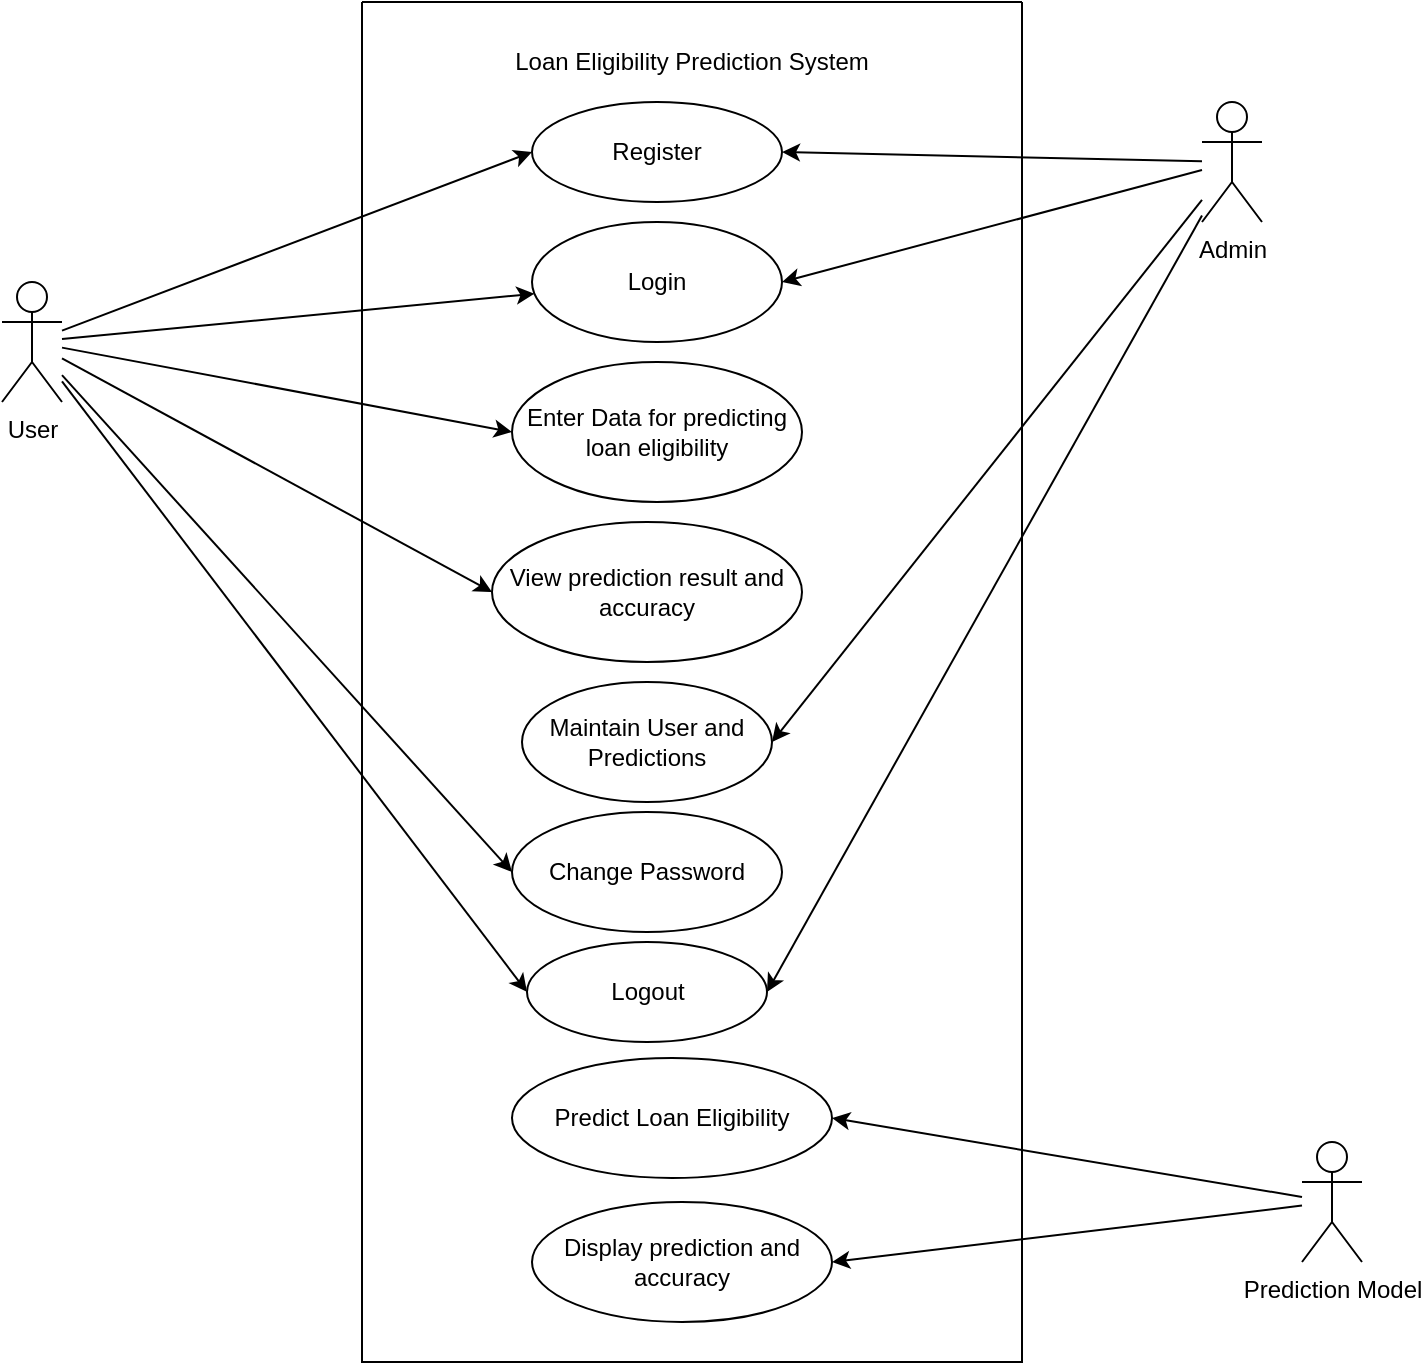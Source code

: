 <mxfile version="24.7.5">
  <diagram name="Page-1" id="XfetVljxtjY0_v0PqJzd">
    <mxGraphModel dx="880" dy="524" grid="1" gridSize="10" guides="1" tooltips="1" connect="1" arrows="1" fold="1" page="1" pageScale="1" pageWidth="850" pageHeight="1100" math="0" shadow="0">
      <root>
        <mxCell id="0" />
        <mxCell id="1" parent="0" />
        <mxCell id="xs-mdbl8pimjHp9uJj3--8" style="rounded=0;orthogonalLoop=1;jettySize=auto;html=1;entryX=0;entryY=0.5;entryDx=0;entryDy=0;" parent="1" source="xs-mdbl8pimjHp9uJj3--1" target="xs-mdbl8pimjHp9uJj3--6" edge="1">
          <mxGeometry relative="1" as="geometry" />
        </mxCell>
        <mxCell id="xs-mdbl8pimjHp9uJj3--13" style="rounded=0;orthogonalLoop=1;jettySize=auto;html=1;" parent="1" source="xs-mdbl8pimjHp9uJj3--1" target="xs-mdbl8pimjHp9uJj3--9" edge="1">
          <mxGeometry relative="1" as="geometry" />
        </mxCell>
        <mxCell id="xs-mdbl8pimjHp9uJj3--17" style="rounded=0;orthogonalLoop=1;jettySize=auto;html=1;entryX=0;entryY=0.5;entryDx=0;entryDy=0;" parent="1" source="xs-mdbl8pimjHp9uJj3--1" target="xs-mdbl8pimjHp9uJj3--16" edge="1">
          <mxGeometry relative="1" as="geometry" />
        </mxCell>
        <mxCell id="BXJ4ClXh1rRheMvSAJw7-2" style="rounded=0;orthogonalLoop=1;jettySize=auto;html=1;entryX=0;entryY=0.5;entryDx=0;entryDy=0;" parent="1" source="xs-mdbl8pimjHp9uJj3--1" target="BXJ4ClXh1rRheMvSAJw7-1" edge="1">
          <mxGeometry relative="1" as="geometry" />
        </mxCell>
        <mxCell id="BGXzw_Tyrwgvi-ePR9hA-2" style="rounded=0;orthogonalLoop=1;jettySize=auto;html=1;entryX=0;entryY=0.5;entryDx=0;entryDy=0;" edge="1" parent="1" source="xs-mdbl8pimjHp9uJj3--1" target="BGXzw_Tyrwgvi-ePR9hA-1">
          <mxGeometry relative="1" as="geometry" />
        </mxCell>
        <mxCell id="BGXzw_Tyrwgvi-ePR9hA-4" style="rounded=0;orthogonalLoop=1;jettySize=auto;html=1;entryX=0;entryY=0.5;entryDx=0;entryDy=0;" edge="1" parent="1" source="xs-mdbl8pimjHp9uJj3--1" target="BGXzw_Tyrwgvi-ePR9hA-3">
          <mxGeometry relative="1" as="geometry" />
        </mxCell>
        <mxCell id="xs-mdbl8pimjHp9uJj3--1" value="User" style="shape=umlActor;verticalLabelPosition=bottom;verticalAlign=top;html=1;outlineConnect=0;" parent="1" vertex="1">
          <mxGeometry x="100" y="180" width="30" height="60" as="geometry" />
        </mxCell>
        <mxCell id="xs-mdbl8pimjHp9uJj3--11" style="rounded=0;orthogonalLoop=1;jettySize=auto;html=1;entryX=1;entryY=0.5;entryDx=0;entryDy=0;" parent="1" source="xs-mdbl8pimjHp9uJj3--2" target="xs-mdbl8pimjHp9uJj3--6" edge="1">
          <mxGeometry relative="1" as="geometry" />
        </mxCell>
        <mxCell id="xs-mdbl8pimjHp9uJj3--12" style="rounded=0;orthogonalLoop=1;jettySize=auto;html=1;entryX=1;entryY=0.5;entryDx=0;entryDy=0;" parent="1" source="xs-mdbl8pimjHp9uJj3--2" target="xs-mdbl8pimjHp9uJj3--9" edge="1">
          <mxGeometry relative="1" as="geometry" />
        </mxCell>
        <mxCell id="xs-mdbl8pimjHp9uJj3--14" style="rounded=0;orthogonalLoop=1;jettySize=auto;html=1;entryX=1;entryY=0.5;entryDx=0;entryDy=0;" parent="1" source="xs-mdbl8pimjHp9uJj3--2" target="xs-mdbl8pimjHp9uJj3--10" edge="1">
          <mxGeometry relative="1" as="geometry" />
        </mxCell>
        <mxCell id="xs-mdbl8pimjHp9uJj3--2" value="Admin" style="shape=umlActor;verticalLabelPosition=bottom;verticalAlign=top;html=1;outlineConnect=0;" parent="1" vertex="1">
          <mxGeometry x="700" y="90" width="30" height="60" as="geometry" />
        </mxCell>
        <mxCell id="xs-mdbl8pimjHp9uJj3--4" value="" style="swimlane;startSize=0;" parent="1" vertex="1">
          <mxGeometry x="280" y="40" width="330" height="680" as="geometry" />
        </mxCell>
        <mxCell id="xs-mdbl8pimjHp9uJj3--5" value="Loan Eligibility Prediction System" style="text;html=1;align=center;verticalAlign=middle;whiteSpace=wrap;rounded=0;" parent="xs-mdbl8pimjHp9uJj3--4" vertex="1">
          <mxGeometry x="60" y="10" width="210" height="40" as="geometry" />
        </mxCell>
        <mxCell id="xs-mdbl8pimjHp9uJj3--6" value="Register" style="ellipse;whiteSpace=wrap;html=1;" parent="xs-mdbl8pimjHp9uJj3--4" vertex="1">
          <mxGeometry x="85" y="50" width="125" height="50" as="geometry" />
        </mxCell>
        <mxCell id="xs-mdbl8pimjHp9uJj3--9" value="Login" style="ellipse;whiteSpace=wrap;html=1;" parent="xs-mdbl8pimjHp9uJj3--4" vertex="1">
          <mxGeometry x="85" y="110" width="125" height="60" as="geometry" />
        </mxCell>
        <mxCell id="xs-mdbl8pimjHp9uJj3--10" value="Maintain User and Predictions" style="ellipse;whiteSpace=wrap;html=1;" parent="xs-mdbl8pimjHp9uJj3--4" vertex="1">
          <mxGeometry x="80" y="340" width="125" height="60" as="geometry" />
        </mxCell>
        <mxCell id="xs-mdbl8pimjHp9uJj3--16" value="Enter Data for predicting loan eligibility" style="ellipse;whiteSpace=wrap;html=1;" parent="xs-mdbl8pimjHp9uJj3--4" vertex="1">
          <mxGeometry x="75" y="180" width="145" height="70" as="geometry" />
        </mxCell>
        <mxCell id="xs-mdbl8pimjHp9uJj3--19" value="Predict Loan Eligibility" style="ellipse;whiteSpace=wrap;html=1;" parent="xs-mdbl8pimjHp9uJj3--4" vertex="1">
          <mxGeometry x="75" y="528" width="160" height="60" as="geometry" />
        </mxCell>
        <mxCell id="xs-mdbl8pimjHp9uJj3--20" value="Display prediction and accuracy" style="ellipse;whiteSpace=wrap;html=1;" parent="xs-mdbl8pimjHp9uJj3--4" vertex="1">
          <mxGeometry x="85" y="600" width="150" height="60" as="geometry" />
        </mxCell>
        <mxCell id="BXJ4ClXh1rRheMvSAJw7-1" value="View prediction result and accuracy" style="ellipse;whiteSpace=wrap;html=1;" parent="xs-mdbl8pimjHp9uJj3--4" vertex="1">
          <mxGeometry x="65" y="260" width="155" height="70" as="geometry" />
        </mxCell>
        <mxCell id="BGXzw_Tyrwgvi-ePR9hA-1" value="Change Password" style="ellipse;whiteSpace=wrap;html=1;" vertex="1" parent="xs-mdbl8pimjHp9uJj3--4">
          <mxGeometry x="75" y="405" width="135" height="60" as="geometry" />
        </mxCell>
        <mxCell id="BGXzw_Tyrwgvi-ePR9hA-3" value="Logout" style="ellipse;whiteSpace=wrap;html=1;" vertex="1" parent="xs-mdbl8pimjHp9uJj3--4">
          <mxGeometry x="82.5" y="470" width="120" height="50" as="geometry" />
        </mxCell>
        <mxCell id="xs-mdbl8pimjHp9uJj3--21" style="rounded=0;orthogonalLoop=1;jettySize=auto;html=1;entryX=1;entryY=0.5;entryDx=0;entryDy=0;" parent="1" source="xs-mdbl8pimjHp9uJj3--18" target="xs-mdbl8pimjHp9uJj3--19" edge="1">
          <mxGeometry relative="1" as="geometry" />
        </mxCell>
        <mxCell id="xs-mdbl8pimjHp9uJj3--22" style="rounded=0;orthogonalLoop=1;jettySize=auto;html=1;entryX=1;entryY=0.5;entryDx=0;entryDy=0;" parent="1" source="xs-mdbl8pimjHp9uJj3--18" target="xs-mdbl8pimjHp9uJj3--20" edge="1">
          <mxGeometry relative="1" as="geometry" />
        </mxCell>
        <mxCell id="xs-mdbl8pimjHp9uJj3--18" value="Prediction Model" style="shape=umlActor;verticalLabelPosition=bottom;verticalAlign=top;html=1;outlineConnect=0;" parent="1" vertex="1">
          <mxGeometry x="750" y="610" width="30" height="60" as="geometry" />
        </mxCell>
        <mxCell id="BGXzw_Tyrwgvi-ePR9hA-5" style="rounded=0;orthogonalLoop=1;jettySize=auto;html=1;entryX=1;entryY=0.5;entryDx=0;entryDy=0;" edge="1" parent="1" source="xs-mdbl8pimjHp9uJj3--2" target="BGXzw_Tyrwgvi-ePR9hA-3">
          <mxGeometry relative="1" as="geometry" />
        </mxCell>
      </root>
    </mxGraphModel>
  </diagram>
</mxfile>
